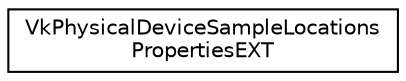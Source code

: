 digraph "Graphical Class Hierarchy"
{
 // LATEX_PDF_SIZE
  edge [fontname="Helvetica",fontsize="10",labelfontname="Helvetica",labelfontsize="10"];
  node [fontname="Helvetica",fontsize="10",shape=record];
  rankdir="LR";
  Node0 [label="VkPhysicalDeviceSampleLocations\lPropertiesEXT",height=0.2,width=0.4,color="black", fillcolor="white", style="filled",URL="$d9/d23/structVkPhysicalDeviceSampleLocationsPropertiesEXT.html",tooltip=" "];
}
